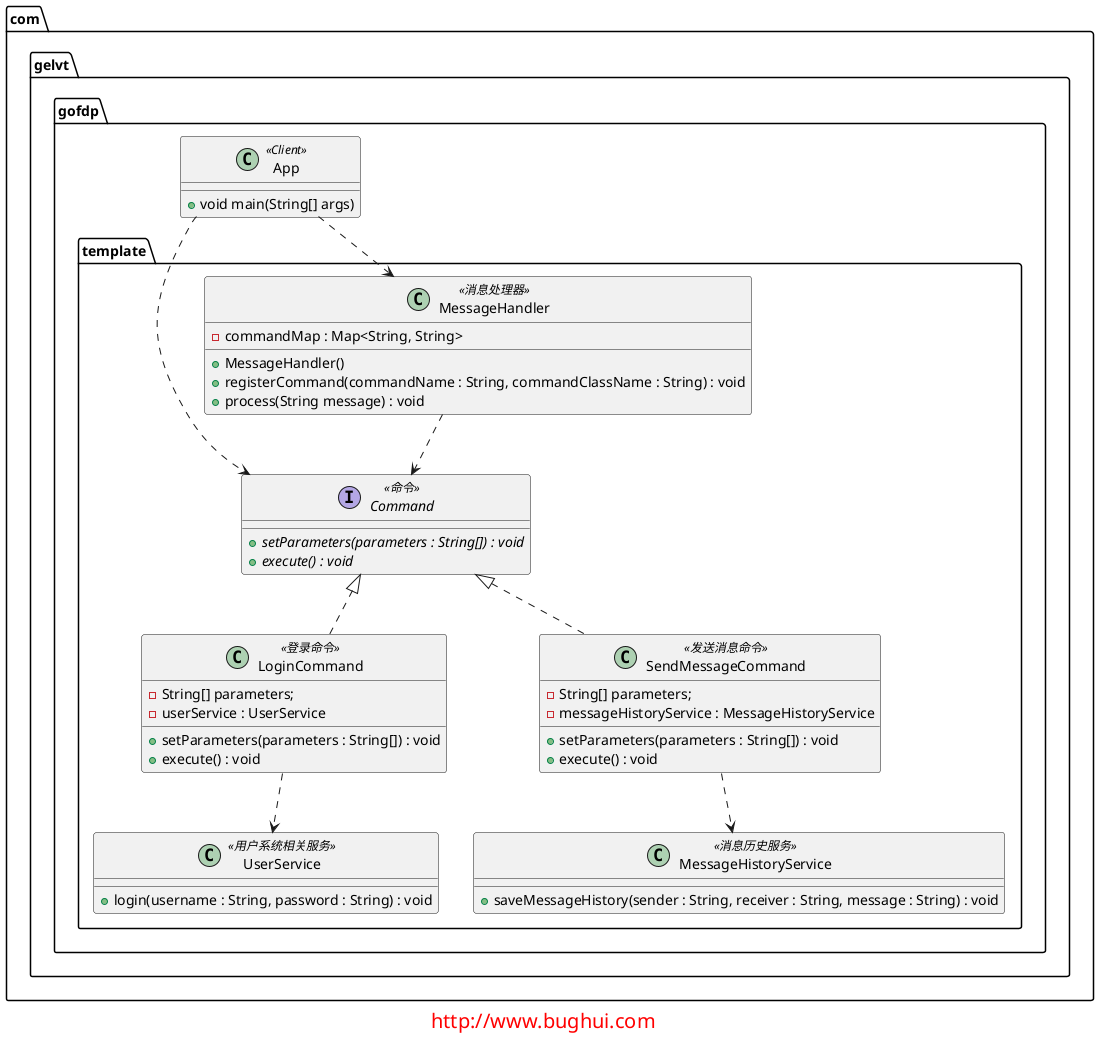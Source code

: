 @startuml

package com.gelvt.gofdp.template{

    interface Command <<命令>>{
        + {abstract} setParameters(parameters : String[]) : void
        + {abstract} execute() : void
    }

    class MessageHandler <<消息处理器>> {
        - commandMap : Map<String, String>
        + MessageHandler()
        + registerCommand(commandName : String, commandClassName : String) : void
        + process(String message) : void
    }

    class UserService <<用户系统相关服务>>{
        + login(username : String, password : String) : void
    }

    class MessageHistoryService <<消息历史服务>> {
        + saveMessageHistory(sender : String, receiver : String, message : String) : void
    }

    class LoginCommand <<登录命令>>{
        - String[] parameters;
        - userService : UserService
        + setParameters(parameters : String[]) : void
        + execute() : void
    }

    class SendMessageCommand <<发送消息命令>>{
        - String[] parameters;
        - messageHistoryService : MessageHistoryService
        + setParameters(parameters : String[]) : void
        + execute() : void
    }

    MessageHandler ..> Command
    Command <|.. LoginCommand
    Command <|.. SendMessageCommand
    LoginCommand ..> UserService
    SendMessageCommand ..> MessageHistoryService


}

package com.gelvt.gofdp{
    class App <<Client>>{
        + void main(String[] args)
    }
}

App ..> MessageHandler
App ..> Command

footer
<font size="20" color="red">http://www.bughui.com</font>
endfooter

@enduml